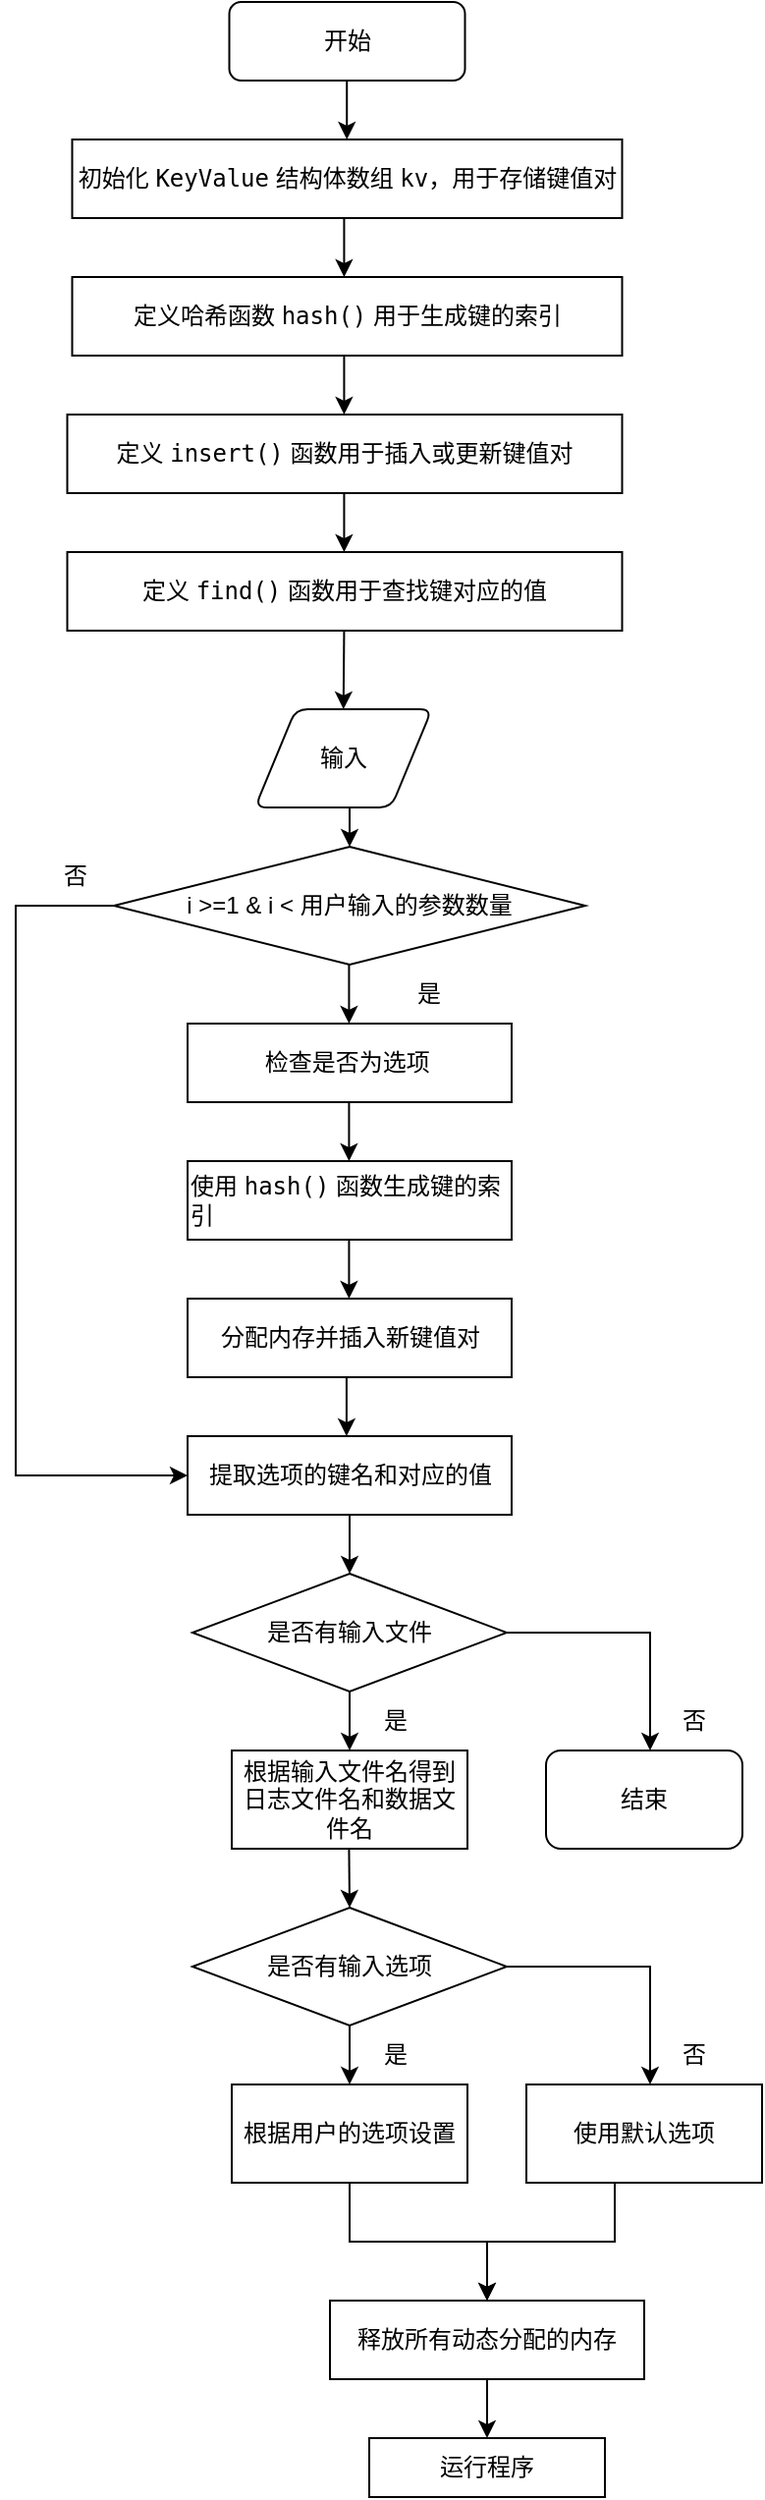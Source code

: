 <mxfile version="21.2.1" type="device">
  <diagram name="第 1 页" id="_upn6OfPotPVupsO9SON">
    <mxGraphModel dx="1117" dy="674" grid="1" gridSize="10" guides="1" tooltips="1" connect="1" arrows="1" fold="1" page="1" pageScale="1" pageWidth="827" pageHeight="1169" math="0" shadow="0">
      <root>
        <mxCell id="0" />
        <mxCell id="1" parent="0" />
        <mxCell id="aWycm-KVQd_OkAFnVMvl-4" value="初始化&amp;nbsp;&lt;code style=&quot;border-color: var(--border-color); text-align: left;&quot;&gt;KeyValue&lt;/code&gt;&lt;span style=&quot;text-align: left;&quot;&gt;&amp;nbsp;结构体数组&amp;nbsp;&lt;/span&gt;&lt;code style=&quot;border-color: var(--border-color); text-align: left;&quot;&gt;kv&lt;/code&gt;&lt;span style=&quot;text-align: left;&quot;&gt;，用于存储键值对&lt;/span&gt;" style="rounded=0;whiteSpace=wrap;html=1;" vertex="1" parent="1">
          <mxGeometry x="308.75" y="350" width="280" height="40" as="geometry" />
        </mxCell>
        <mxCell id="aWycm-KVQd_OkAFnVMvl-15" value="开始" style="rounded=1;whiteSpace=wrap;html=1;" vertex="1" parent="1">
          <mxGeometry x="388.75" y="280" width="120" height="40" as="geometry" />
        </mxCell>
        <mxCell id="aWycm-KVQd_OkAFnVMvl-17" value="" style="endArrow=classic;html=1;rounded=0;exitX=0.5;exitY=1;exitDx=0;exitDy=0;" edge="1" parent="1">
          <mxGeometry width="50" height="50" relative="1" as="geometry">
            <mxPoint x="448.61" y="320" as="sourcePoint" />
            <mxPoint x="448.61" y="350" as="targetPoint" />
          </mxGeometry>
        </mxCell>
        <mxCell id="aWycm-KVQd_OkAFnVMvl-28" value="定义哈希函数&amp;nbsp;&lt;code style=&quot;border-color: var(--border-color); text-align: left;&quot;&gt;hash()&lt;/code&gt;&lt;span style=&quot;text-align: left;&quot;&gt;&amp;nbsp;用于生成键的索引&lt;/span&gt;" style="rounded=0;whiteSpace=wrap;html=1;" vertex="1" parent="1">
          <mxGeometry x="308.75" y="420" width="280" height="40" as="geometry" />
        </mxCell>
        <mxCell id="aWycm-KVQd_OkAFnVMvl-29" value="定义&amp;nbsp;&lt;code style=&quot;border-color: var(--border-color); text-align: left;&quot;&gt;insert()&lt;/code&gt;&lt;span style=&quot;border-color: var(--border-color); text-align: left;&quot;&gt;&amp;nbsp;函数用于插入或更新键值对&lt;/span&gt;" style="rounded=0;whiteSpace=wrap;html=1;" vertex="1" parent="1">
          <mxGeometry x="306.25" y="490" width="282.5" height="40" as="geometry" />
        </mxCell>
        <mxCell id="aWycm-KVQd_OkAFnVMvl-34" value="定义&amp;nbsp;&lt;code style=&quot;border-color: var(--border-color); text-align: left; background-color: initial;&quot;&gt;find()&lt;/code&gt;&lt;span style=&quot;border-color: var(--border-color); text-align: left;&quot;&gt;&amp;nbsp;函数用于查找键对应的值&lt;/span&gt;" style="rounded=0;whiteSpace=wrap;html=1;" vertex="1" parent="1">
          <mxGeometry x="306.25" y="560" width="282.5" height="40" as="geometry" />
        </mxCell>
        <mxCell id="aWycm-KVQd_OkAFnVMvl-35" value="i &amp;gt;=1 &amp;amp; i &amp;lt; 用户输入的参数数量" style="rhombus;whiteSpace=wrap;html=1;" vertex="1" parent="1">
          <mxGeometry x="330" y="710" width="240" height="60" as="geometry" />
        </mxCell>
        <mxCell id="aWycm-KVQd_OkAFnVMvl-38" value="检查是否为选项&lt;span style=&quot;border-color: var(--border-color); text-align: left;&quot;&gt;&amp;nbsp;&lt;/span&gt;" style="rounded=0;whiteSpace=wrap;html=1;" vertex="1" parent="1">
          <mxGeometry x="367.5" y="800" width="165" height="40" as="geometry" />
        </mxCell>
        <mxCell id="aWycm-KVQd_OkAFnVMvl-39" value="" style="endArrow=classic;html=1;rounded=0;exitX=0;exitY=0.5;exitDx=0;exitDy=0;entryX=0;entryY=0.5;entryDx=0;entryDy=0;" edge="1" parent="1" source="aWycm-KVQd_OkAFnVMvl-35" target="aWycm-KVQd_OkAFnVMvl-100">
          <mxGeometry width="50" height="50" relative="1" as="geometry">
            <mxPoint x="420" y="770" as="sourcePoint" />
            <mxPoint x="380" y="1030" as="targetPoint" />
            <Array as="points">
              <mxPoint x="280" y="740" />
              <mxPoint x="280" y="1030" />
            </Array>
          </mxGeometry>
        </mxCell>
        <mxCell id="aWycm-KVQd_OkAFnVMvl-40" value="" style="endArrow=classic;html=1;rounded=0;exitX=0.5;exitY=1;exitDx=0;exitDy=0;" edge="1" parent="1">
          <mxGeometry width="50" height="50" relative="1" as="geometry">
            <mxPoint x="450" y="680" as="sourcePoint" />
            <mxPoint x="450" y="710" as="targetPoint" />
          </mxGeometry>
        </mxCell>
        <mxCell id="aWycm-KVQd_OkAFnVMvl-41" value="输入" style="shape=parallelogram;html=1;strokeWidth=1;perimeter=parallelogramPerimeter;whiteSpace=wrap;rounded=1;arcSize=12;size=0.23;" vertex="1" parent="1">
          <mxGeometry x="401.87" y="640" width="90" height="50" as="geometry" />
        </mxCell>
        <mxCell id="aWycm-KVQd_OkAFnVMvl-100" value="提取选项的键名和对应的值" style="rounded=0;whiteSpace=wrap;html=1;" vertex="1" parent="1">
          <mxGeometry x="367.5" y="1010" width="165" height="40" as="geometry" />
        </mxCell>
        <mxCell id="aWycm-KVQd_OkAFnVMvl-101" value="" style="endArrow=classic;html=1;rounded=0;exitX=0.5;exitY=1;exitDx=0;exitDy=0;" edge="1" parent="1">
          <mxGeometry width="50" height="50" relative="1" as="geometry">
            <mxPoint x="450" y="1050" as="sourcePoint" />
            <mxPoint x="450" y="1080" as="targetPoint" />
          </mxGeometry>
        </mxCell>
        <mxCell id="aWycm-KVQd_OkAFnVMvl-102" value="是否有输入文件" style="rhombus;whiteSpace=wrap;html=1;" vertex="1" parent="1">
          <mxGeometry x="370" y="1080" width="160" height="60" as="geometry" />
        </mxCell>
        <mxCell id="aWycm-KVQd_OkAFnVMvl-103" value="根据输入文件名得到日志文件名和数据文件名" style="rounded=0;whiteSpace=wrap;html=1;" vertex="1" parent="1">
          <mxGeometry x="390" y="1170" width="120" height="50" as="geometry" />
        </mxCell>
        <mxCell id="aWycm-KVQd_OkAFnVMvl-104" value="" style="endArrow=classic;html=1;rounded=0;exitX=0.5;exitY=1;exitDx=0;exitDy=0;" edge="1" parent="1" source="aWycm-KVQd_OkAFnVMvl-102">
          <mxGeometry width="50" height="50" relative="1" as="geometry">
            <mxPoint x="447.26" y="1160" as="sourcePoint" />
            <mxPoint x="450" y="1170" as="targetPoint" />
          </mxGeometry>
        </mxCell>
        <mxCell id="aWycm-KVQd_OkAFnVMvl-105" value="是" style="text;html=1;align=center;verticalAlign=middle;resizable=0;points=[];autosize=1;strokeColor=none;fillColor=none;" vertex="1" parent="1">
          <mxGeometry x="452.5" y="1140" width="40" height="30" as="geometry" />
        </mxCell>
        <mxCell id="aWycm-KVQd_OkAFnVMvl-106" value="" style="endArrow=classic;html=1;rounded=0;exitX=1;exitY=0.5;exitDx=0;exitDy=0;" edge="1" parent="1" source="aWycm-KVQd_OkAFnVMvl-102">
          <mxGeometry width="50" height="50" relative="1" as="geometry">
            <mxPoint x="527.5" y="1130" as="sourcePoint" />
            <mxPoint x="603" y="1170" as="targetPoint" />
            <Array as="points">
              <mxPoint x="603" y="1110" />
            </Array>
          </mxGeometry>
        </mxCell>
        <mxCell id="aWycm-KVQd_OkAFnVMvl-107" value="否" style="text;html=1;align=center;verticalAlign=middle;resizable=0;points=[];autosize=1;strokeColor=none;fillColor=none;" vertex="1" parent="1">
          <mxGeometry x="605" y="1140" width="40" height="30" as="geometry" />
        </mxCell>
        <mxCell id="aWycm-KVQd_OkAFnVMvl-108" value="结束" style="rounded=1;whiteSpace=wrap;html=1;" vertex="1" parent="1">
          <mxGeometry x="550" y="1170" width="100" height="50" as="geometry" />
        </mxCell>
        <mxCell id="aWycm-KVQd_OkAFnVMvl-109" value="是否有输入选项" style="rhombus;whiteSpace=wrap;html=1;" vertex="1" parent="1">
          <mxGeometry x="370" y="1250" width="160" height="60" as="geometry" />
        </mxCell>
        <mxCell id="aWycm-KVQd_OkAFnVMvl-110" value="根据用户的选项设置" style="rounded=0;whiteSpace=wrap;html=1;" vertex="1" parent="1">
          <mxGeometry x="390" y="1340" width="120" height="50" as="geometry" />
        </mxCell>
        <mxCell id="aWycm-KVQd_OkAFnVMvl-111" value="" style="endArrow=classic;html=1;rounded=0;exitX=0.5;exitY=1;exitDx=0;exitDy=0;" edge="1" parent="1" source="aWycm-KVQd_OkAFnVMvl-109">
          <mxGeometry width="50" height="50" relative="1" as="geometry">
            <mxPoint x="447.26" y="1330" as="sourcePoint" />
            <mxPoint x="450" y="1340" as="targetPoint" />
          </mxGeometry>
        </mxCell>
        <mxCell id="aWycm-KVQd_OkAFnVMvl-112" value="是" style="text;html=1;align=center;verticalAlign=middle;resizable=0;points=[];autosize=1;strokeColor=none;fillColor=none;" vertex="1" parent="1">
          <mxGeometry x="452.5" y="1310" width="40" height="30" as="geometry" />
        </mxCell>
        <mxCell id="aWycm-KVQd_OkAFnVMvl-113" value="" style="endArrow=classic;html=1;rounded=0;exitX=1;exitY=0.5;exitDx=0;exitDy=0;" edge="1" parent="1" source="aWycm-KVQd_OkAFnVMvl-109">
          <mxGeometry width="50" height="50" relative="1" as="geometry">
            <mxPoint x="527.5" y="1300" as="sourcePoint" />
            <mxPoint x="603" y="1340" as="targetPoint" />
            <Array as="points">
              <mxPoint x="603" y="1280" />
            </Array>
          </mxGeometry>
        </mxCell>
        <mxCell id="aWycm-KVQd_OkAFnVMvl-114" value="否" style="text;html=1;align=center;verticalAlign=middle;resizable=0;points=[];autosize=1;strokeColor=none;fillColor=none;" vertex="1" parent="1">
          <mxGeometry x="605" y="1310" width="40" height="30" as="geometry" />
        </mxCell>
        <mxCell id="aWycm-KVQd_OkAFnVMvl-115" value="" style="endArrow=classic;html=1;rounded=0;exitX=0.5;exitY=1;exitDx=0;exitDy=0;" edge="1" parent="1">
          <mxGeometry width="50" height="50" relative="1" as="geometry">
            <mxPoint x="449.71" y="1220" as="sourcePoint" />
            <mxPoint x="450" y="1250" as="targetPoint" />
          </mxGeometry>
        </mxCell>
        <mxCell id="aWycm-KVQd_OkAFnVMvl-116" value="使用默认选项" style="rounded=0;whiteSpace=wrap;html=1;" vertex="1" parent="1">
          <mxGeometry x="540" y="1340" width="120" height="50" as="geometry" />
        </mxCell>
        <mxCell id="aWycm-KVQd_OkAFnVMvl-117" value="" style="endArrow=classic;html=1;rounded=0;exitX=0.5;exitY=1;exitDx=0;exitDy=0;" edge="1" parent="1" source="aWycm-KVQd_OkAFnVMvl-110">
          <mxGeometry width="50" height="50" relative="1" as="geometry">
            <mxPoint x="520" y="1350" as="sourcePoint" />
            <mxPoint x="520" y="1450" as="targetPoint" />
            <Array as="points">
              <mxPoint x="450" y="1420" />
              <mxPoint x="520" y="1420" />
            </Array>
          </mxGeometry>
        </mxCell>
        <mxCell id="aWycm-KVQd_OkAFnVMvl-118" value="" style="endArrow=classic;html=1;rounded=0;exitX=0.5;exitY=1;exitDx=0;exitDy=0;" edge="1" parent="1">
          <mxGeometry width="50" height="50" relative="1" as="geometry">
            <mxPoint x="585" y="1390" as="sourcePoint" />
            <mxPoint x="520" y="1450" as="targetPoint" />
            <Array as="points">
              <mxPoint x="585" y="1420" />
              <mxPoint x="520" y="1420" />
            </Array>
          </mxGeometry>
        </mxCell>
        <mxCell id="aWycm-KVQd_OkAFnVMvl-120" value="&lt;div style=&quot;text-align: left;&quot;&gt;使用&amp;nbsp;&lt;code style=&quot;border-color: var(--border-color);&quot;&gt;hash()&lt;/code&gt;&amp;nbsp;函数生成键的索引&lt;br&gt;&lt;/div&gt;" style="rounded=0;whiteSpace=wrap;html=1;" vertex="1" parent="1">
          <mxGeometry x="367.5" y="870" width="165" height="40" as="geometry" />
        </mxCell>
        <mxCell id="aWycm-KVQd_OkAFnVMvl-122" value="&lt;div style=&quot;text-align: left;&quot;&gt;分配内存并插入新键值对&lt;br&gt;&lt;/div&gt;" style="rounded=0;whiteSpace=wrap;html=1;" vertex="1" parent="1">
          <mxGeometry x="367.5" y="940" width="165" height="40" as="geometry" />
        </mxCell>
        <mxCell id="aWycm-KVQd_OkAFnVMvl-123" value="" style="endArrow=classic;html=1;rounded=0;exitX=0.5;exitY=1;exitDx=0;exitDy=0;" edge="1" parent="1">
          <mxGeometry width="50" height="50" relative="1" as="geometry">
            <mxPoint x="447.21" y="390" as="sourcePoint" />
            <mxPoint x="447.21" y="420" as="targetPoint" />
          </mxGeometry>
        </mxCell>
        <mxCell id="aWycm-KVQd_OkAFnVMvl-124" value="" style="endArrow=classic;html=1;rounded=0;exitX=0.5;exitY=1;exitDx=0;exitDy=0;" edge="1" parent="1">
          <mxGeometry width="50" height="50" relative="1" as="geometry">
            <mxPoint x="447.21" y="460" as="sourcePoint" />
            <mxPoint x="447.21" y="490" as="targetPoint" />
          </mxGeometry>
        </mxCell>
        <mxCell id="aWycm-KVQd_OkAFnVMvl-125" value="" style="endArrow=classic;html=1;rounded=0;exitX=0.5;exitY=1;exitDx=0;exitDy=0;" edge="1" parent="1">
          <mxGeometry width="50" height="50" relative="1" as="geometry">
            <mxPoint x="447.21" y="530" as="sourcePoint" />
            <mxPoint x="447.21" y="560" as="targetPoint" />
          </mxGeometry>
        </mxCell>
        <mxCell id="aWycm-KVQd_OkAFnVMvl-126" value="" style="endArrow=classic;html=1;rounded=0;exitX=0.5;exitY=1;exitDx=0;exitDy=0;entryX=0.5;entryY=0;entryDx=0;entryDy=0;" edge="1" parent="1" target="aWycm-KVQd_OkAFnVMvl-41">
          <mxGeometry width="50" height="50" relative="1" as="geometry">
            <mxPoint x="447.21" y="600" as="sourcePoint" />
            <mxPoint x="447.21" y="630" as="targetPoint" />
          </mxGeometry>
        </mxCell>
        <mxCell id="aWycm-KVQd_OkAFnVMvl-127" value="" style="endArrow=classic;html=1;rounded=0;exitX=0.5;exitY=1;exitDx=0;exitDy=0;" edge="1" parent="1">
          <mxGeometry width="50" height="50" relative="1" as="geometry">
            <mxPoint x="449.71" y="770" as="sourcePoint" />
            <mxPoint x="449.71" y="800" as="targetPoint" />
          </mxGeometry>
        </mxCell>
        <mxCell id="aWycm-KVQd_OkAFnVMvl-129" value="" style="endArrow=classic;html=1;rounded=0;exitX=0.5;exitY=1;exitDx=0;exitDy=0;" edge="1" parent="1">
          <mxGeometry width="50" height="50" relative="1" as="geometry">
            <mxPoint x="449.71" y="840" as="sourcePoint" />
            <mxPoint x="449.71" y="870" as="targetPoint" />
          </mxGeometry>
        </mxCell>
        <mxCell id="aWycm-KVQd_OkAFnVMvl-130" value="" style="endArrow=classic;html=1;rounded=0;exitX=0.5;exitY=1;exitDx=0;exitDy=0;" edge="1" parent="1">
          <mxGeometry width="50" height="50" relative="1" as="geometry">
            <mxPoint x="449.71" y="910" as="sourcePoint" />
            <mxPoint x="449.71" y="940" as="targetPoint" />
          </mxGeometry>
        </mxCell>
        <mxCell id="aWycm-KVQd_OkAFnVMvl-131" value="" style="endArrow=classic;html=1;rounded=0;exitX=0.5;exitY=1;exitDx=0;exitDy=0;" edge="1" parent="1">
          <mxGeometry width="50" height="50" relative="1" as="geometry">
            <mxPoint x="448.46" y="980" as="sourcePoint" />
            <mxPoint x="448.46" y="1010" as="targetPoint" />
          </mxGeometry>
        </mxCell>
        <mxCell id="aWycm-KVQd_OkAFnVMvl-133" value="释放所有动态分配的内存" style="rounded=0;whiteSpace=wrap;html=1;" vertex="1" parent="1">
          <mxGeometry x="440" y="1450" width="160" height="40" as="geometry" />
        </mxCell>
        <mxCell id="aWycm-KVQd_OkAFnVMvl-134" value="" style="endArrow=classic;html=1;rounded=0;" edge="1" parent="1">
          <mxGeometry width="50" height="50" relative="1" as="geometry">
            <mxPoint x="520" y="1490" as="sourcePoint" />
            <mxPoint x="520" y="1520" as="targetPoint" />
          </mxGeometry>
        </mxCell>
        <mxCell id="aWycm-KVQd_OkAFnVMvl-135" value="运行程序" style="rounded=0;whiteSpace=wrap;html=1;" vertex="1" parent="1">
          <mxGeometry x="460" y="1520" width="120" height="30" as="geometry" />
        </mxCell>
        <mxCell id="aWycm-KVQd_OkAFnVMvl-136" value="是" style="text;html=1;align=center;verticalAlign=middle;resizable=0;points=[];autosize=1;strokeColor=none;fillColor=none;" vertex="1" parent="1">
          <mxGeometry x="470" y="770" width="40" height="30" as="geometry" />
        </mxCell>
        <mxCell id="aWycm-KVQd_OkAFnVMvl-137" value="否" style="text;html=1;align=center;verticalAlign=middle;resizable=0;points=[];autosize=1;strokeColor=none;fillColor=none;" vertex="1" parent="1">
          <mxGeometry x="290" y="710" width="40" height="30" as="geometry" />
        </mxCell>
      </root>
    </mxGraphModel>
  </diagram>
</mxfile>
